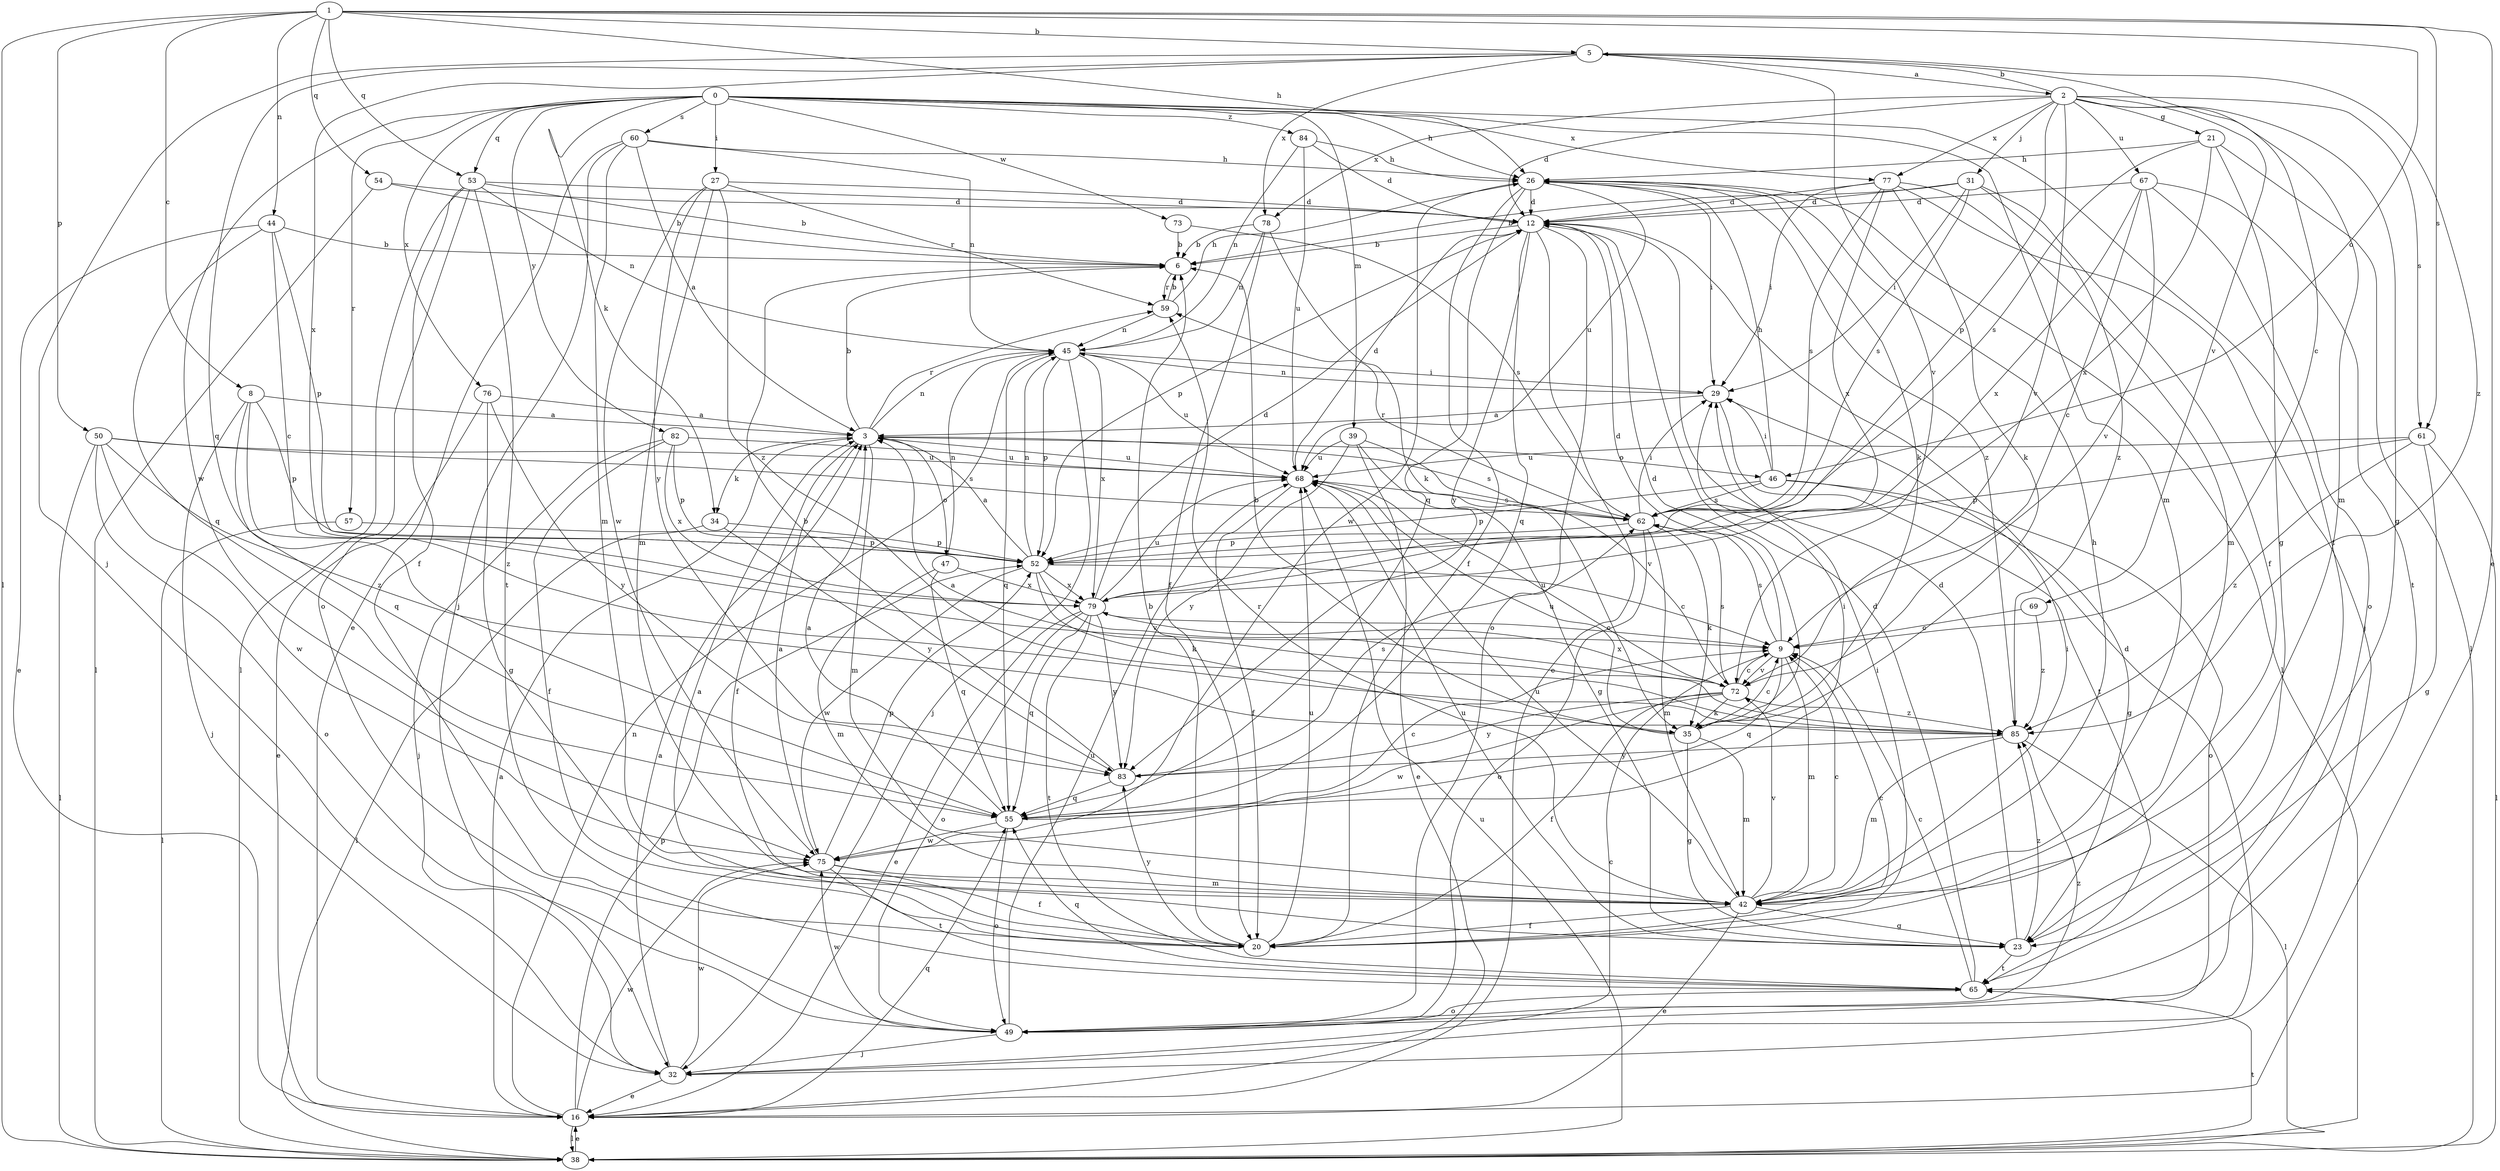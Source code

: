 strict digraph  {
0;
1;
2;
3;
5;
6;
8;
9;
12;
16;
20;
21;
23;
26;
27;
29;
31;
32;
34;
35;
38;
39;
42;
44;
45;
46;
47;
49;
50;
52;
53;
54;
55;
57;
59;
60;
61;
62;
65;
67;
68;
69;
72;
73;
75;
76;
77;
78;
79;
82;
83;
84;
85;
0 -> 26  [label=h];
0 -> 27  [label=i];
0 -> 34  [label=k];
0 -> 39  [label=m];
0 -> 42  [label=m];
0 -> 53  [label=q];
0 -> 57  [label=r];
0 -> 60  [label=s];
0 -> 65  [label=t];
0 -> 73  [label=w];
0 -> 75  [label=w];
0 -> 76  [label=x];
0 -> 77  [label=x];
0 -> 82  [label=y];
0 -> 84  [label=z];
1 -> 5  [label=b];
1 -> 8  [label=c];
1 -> 16  [label=e];
1 -> 26  [label=h];
1 -> 38  [label=l];
1 -> 44  [label=n];
1 -> 46  [label=o];
1 -> 50  [label=p];
1 -> 53  [label=q];
1 -> 54  [label=q];
1 -> 61  [label=s];
2 -> 5  [label=b];
2 -> 12  [label=d];
2 -> 21  [label=g];
2 -> 23  [label=g];
2 -> 31  [label=j];
2 -> 42  [label=m];
2 -> 52  [label=p];
2 -> 61  [label=s];
2 -> 67  [label=u];
2 -> 69  [label=v];
2 -> 72  [label=v];
2 -> 77  [label=x];
2 -> 78  [label=x];
3 -> 6  [label=b];
3 -> 20  [label=f];
3 -> 34  [label=k];
3 -> 42  [label=m];
3 -> 45  [label=n];
3 -> 46  [label=o];
3 -> 47  [label=o];
3 -> 59  [label=r];
3 -> 62  [label=s];
3 -> 68  [label=u];
5 -> 2  [label=a];
5 -> 9  [label=c];
5 -> 32  [label=j];
5 -> 55  [label=q];
5 -> 72  [label=v];
5 -> 78  [label=x];
5 -> 79  [label=x];
5 -> 85  [label=z];
6 -> 59  [label=r];
8 -> 3  [label=a];
8 -> 32  [label=j];
8 -> 52  [label=p];
8 -> 55  [label=q];
8 -> 85  [label=z];
9 -> 12  [label=d];
9 -> 42  [label=m];
9 -> 55  [label=q];
9 -> 62  [label=s];
9 -> 72  [label=v];
12 -> 6  [label=b];
12 -> 16  [label=e];
12 -> 49  [label=o];
12 -> 52  [label=p];
12 -> 55  [label=q];
12 -> 83  [label=y];
16 -> 3  [label=a];
16 -> 38  [label=l];
16 -> 45  [label=n];
16 -> 52  [label=p];
16 -> 55  [label=q];
16 -> 75  [label=w];
20 -> 3  [label=a];
20 -> 6  [label=b];
20 -> 9  [label=c];
20 -> 29  [label=i];
20 -> 68  [label=u];
20 -> 83  [label=y];
21 -> 23  [label=g];
21 -> 26  [label=h];
21 -> 38  [label=l];
21 -> 62  [label=s];
21 -> 79  [label=x];
23 -> 12  [label=d];
23 -> 65  [label=t];
23 -> 68  [label=u];
23 -> 85  [label=z];
26 -> 12  [label=d];
26 -> 20  [label=f];
26 -> 29  [label=i];
26 -> 35  [label=k];
26 -> 38  [label=l];
26 -> 55  [label=q];
26 -> 68  [label=u];
26 -> 75  [label=w];
26 -> 85  [label=z];
27 -> 12  [label=d];
27 -> 42  [label=m];
27 -> 59  [label=r];
27 -> 75  [label=w];
27 -> 83  [label=y];
27 -> 85  [label=z];
29 -> 3  [label=a];
29 -> 45  [label=n];
29 -> 65  [label=t];
31 -> 6  [label=b];
31 -> 12  [label=d];
31 -> 20  [label=f];
31 -> 29  [label=i];
31 -> 62  [label=s];
31 -> 85  [label=z];
32 -> 3  [label=a];
32 -> 9  [label=c];
32 -> 12  [label=d];
32 -> 16  [label=e];
32 -> 75  [label=w];
34 -> 38  [label=l];
34 -> 52  [label=p];
34 -> 83  [label=y];
35 -> 6  [label=b];
35 -> 9  [label=c];
35 -> 12  [label=d];
35 -> 23  [label=g];
35 -> 42  [label=m];
35 -> 68  [label=u];
38 -> 16  [label=e];
38 -> 65  [label=t];
38 -> 68  [label=u];
39 -> 16  [label=e];
39 -> 23  [label=g];
39 -> 68  [label=u];
39 -> 72  [label=v];
39 -> 83  [label=y];
42 -> 9  [label=c];
42 -> 16  [label=e];
42 -> 20  [label=f];
42 -> 23  [label=g];
42 -> 26  [label=h];
42 -> 29  [label=i];
42 -> 59  [label=r];
42 -> 68  [label=u];
42 -> 72  [label=v];
44 -> 6  [label=b];
44 -> 9  [label=c];
44 -> 16  [label=e];
44 -> 52  [label=p];
44 -> 55  [label=q];
45 -> 29  [label=i];
45 -> 32  [label=j];
45 -> 52  [label=p];
45 -> 55  [label=q];
45 -> 68  [label=u];
45 -> 79  [label=x];
46 -> 23  [label=g];
46 -> 26  [label=h];
46 -> 29  [label=i];
46 -> 49  [label=o];
46 -> 52  [label=p];
46 -> 62  [label=s];
47 -> 42  [label=m];
47 -> 45  [label=n];
47 -> 55  [label=q];
47 -> 79  [label=x];
49 -> 32  [label=j];
49 -> 68  [label=u];
49 -> 75  [label=w];
49 -> 85  [label=z];
50 -> 38  [label=l];
50 -> 49  [label=o];
50 -> 62  [label=s];
50 -> 68  [label=u];
50 -> 75  [label=w];
50 -> 85  [label=z];
52 -> 3  [label=a];
52 -> 9  [label=c];
52 -> 35  [label=k];
52 -> 45  [label=n];
52 -> 72  [label=v];
52 -> 75  [label=w];
52 -> 79  [label=x];
53 -> 6  [label=b];
53 -> 12  [label=d];
53 -> 20  [label=f];
53 -> 38  [label=l];
53 -> 45  [label=n];
53 -> 49  [label=o];
53 -> 65  [label=t];
54 -> 6  [label=b];
54 -> 12  [label=d];
54 -> 38  [label=l];
55 -> 3  [label=a];
55 -> 9  [label=c];
55 -> 29  [label=i];
55 -> 49  [label=o];
55 -> 75  [label=w];
57 -> 38  [label=l];
57 -> 52  [label=p];
59 -> 6  [label=b];
59 -> 26  [label=h];
59 -> 45  [label=n];
60 -> 3  [label=a];
60 -> 16  [label=e];
60 -> 26  [label=h];
60 -> 32  [label=j];
60 -> 42  [label=m];
60 -> 45  [label=n];
61 -> 23  [label=g];
61 -> 38  [label=l];
61 -> 52  [label=p];
61 -> 68  [label=u];
61 -> 85  [label=z];
62 -> 29  [label=i];
62 -> 35  [label=k];
62 -> 42  [label=m];
62 -> 49  [label=o];
62 -> 52  [label=p];
62 -> 59  [label=r];
65 -> 9  [label=c];
65 -> 12  [label=d];
65 -> 49  [label=o];
65 -> 55  [label=q];
67 -> 9  [label=c];
67 -> 12  [label=d];
67 -> 49  [label=o];
67 -> 65  [label=t];
67 -> 72  [label=v];
67 -> 79  [label=x];
68 -> 12  [label=d];
68 -> 20  [label=f];
68 -> 62  [label=s];
69 -> 9  [label=c];
69 -> 85  [label=z];
72 -> 9  [label=c];
72 -> 20  [label=f];
72 -> 35  [label=k];
72 -> 62  [label=s];
72 -> 68  [label=u];
72 -> 75  [label=w];
72 -> 79  [label=x];
72 -> 83  [label=y];
72 -> 85  [label=z];
73 -> 6  [label=b];
73 -> 62  [label=s];
75 -> 3  [label=a];
75 -> 20  [label=f];
75 -> 42  [label=m];
75 -> 52  [label=p];
75 -> 65  [label=t];
76 -> 3  [label=a];
76 -> 16  [label=e];
76 -> 23  [label=g];
76 -> 83  [label=y];
77 -> 12  [label=d];
77 -> 29  [label=i];
77 -> 32  [label=j];
77 -> 35  [label=k];
77 -> 42  [label=m];
77 -> 62  [label=s];
77 -> 79  [label=x];
78 -> 6  [label=b];
78 -> 20  [label=f];
78 -> 35  [label=k];
78 -> 45  [label=n];
79 -> 9  [label=c];
79 -> 12  [label=d];
79 -> 16  [label=e];
79 -> 49  [label=o];
79 -> 55  [label=q];
79 -> 65  [label=t];
79 -> 68  [label=u];
79 -> 83  [label=y];
82 -> 20  [label=f];
82 -> 32  [label=j];
82 -> 52  [label=p];
82 -> 68  [label=u];
82 -> 79  [label=x];
83 -> 6  [label=b];
83 -> 55  [label=q];
83 -> 62  [label=s];
84 -> 12  [label=d];
84 -> 26  [label=h];
84 -> 45  [label=n];
84 -> 68  [label=u];
85 -> 3  [label=a];
85 -> 38  [label=l];
85 -> 42  [label=m];
85 -> 83  [label=y];
}
